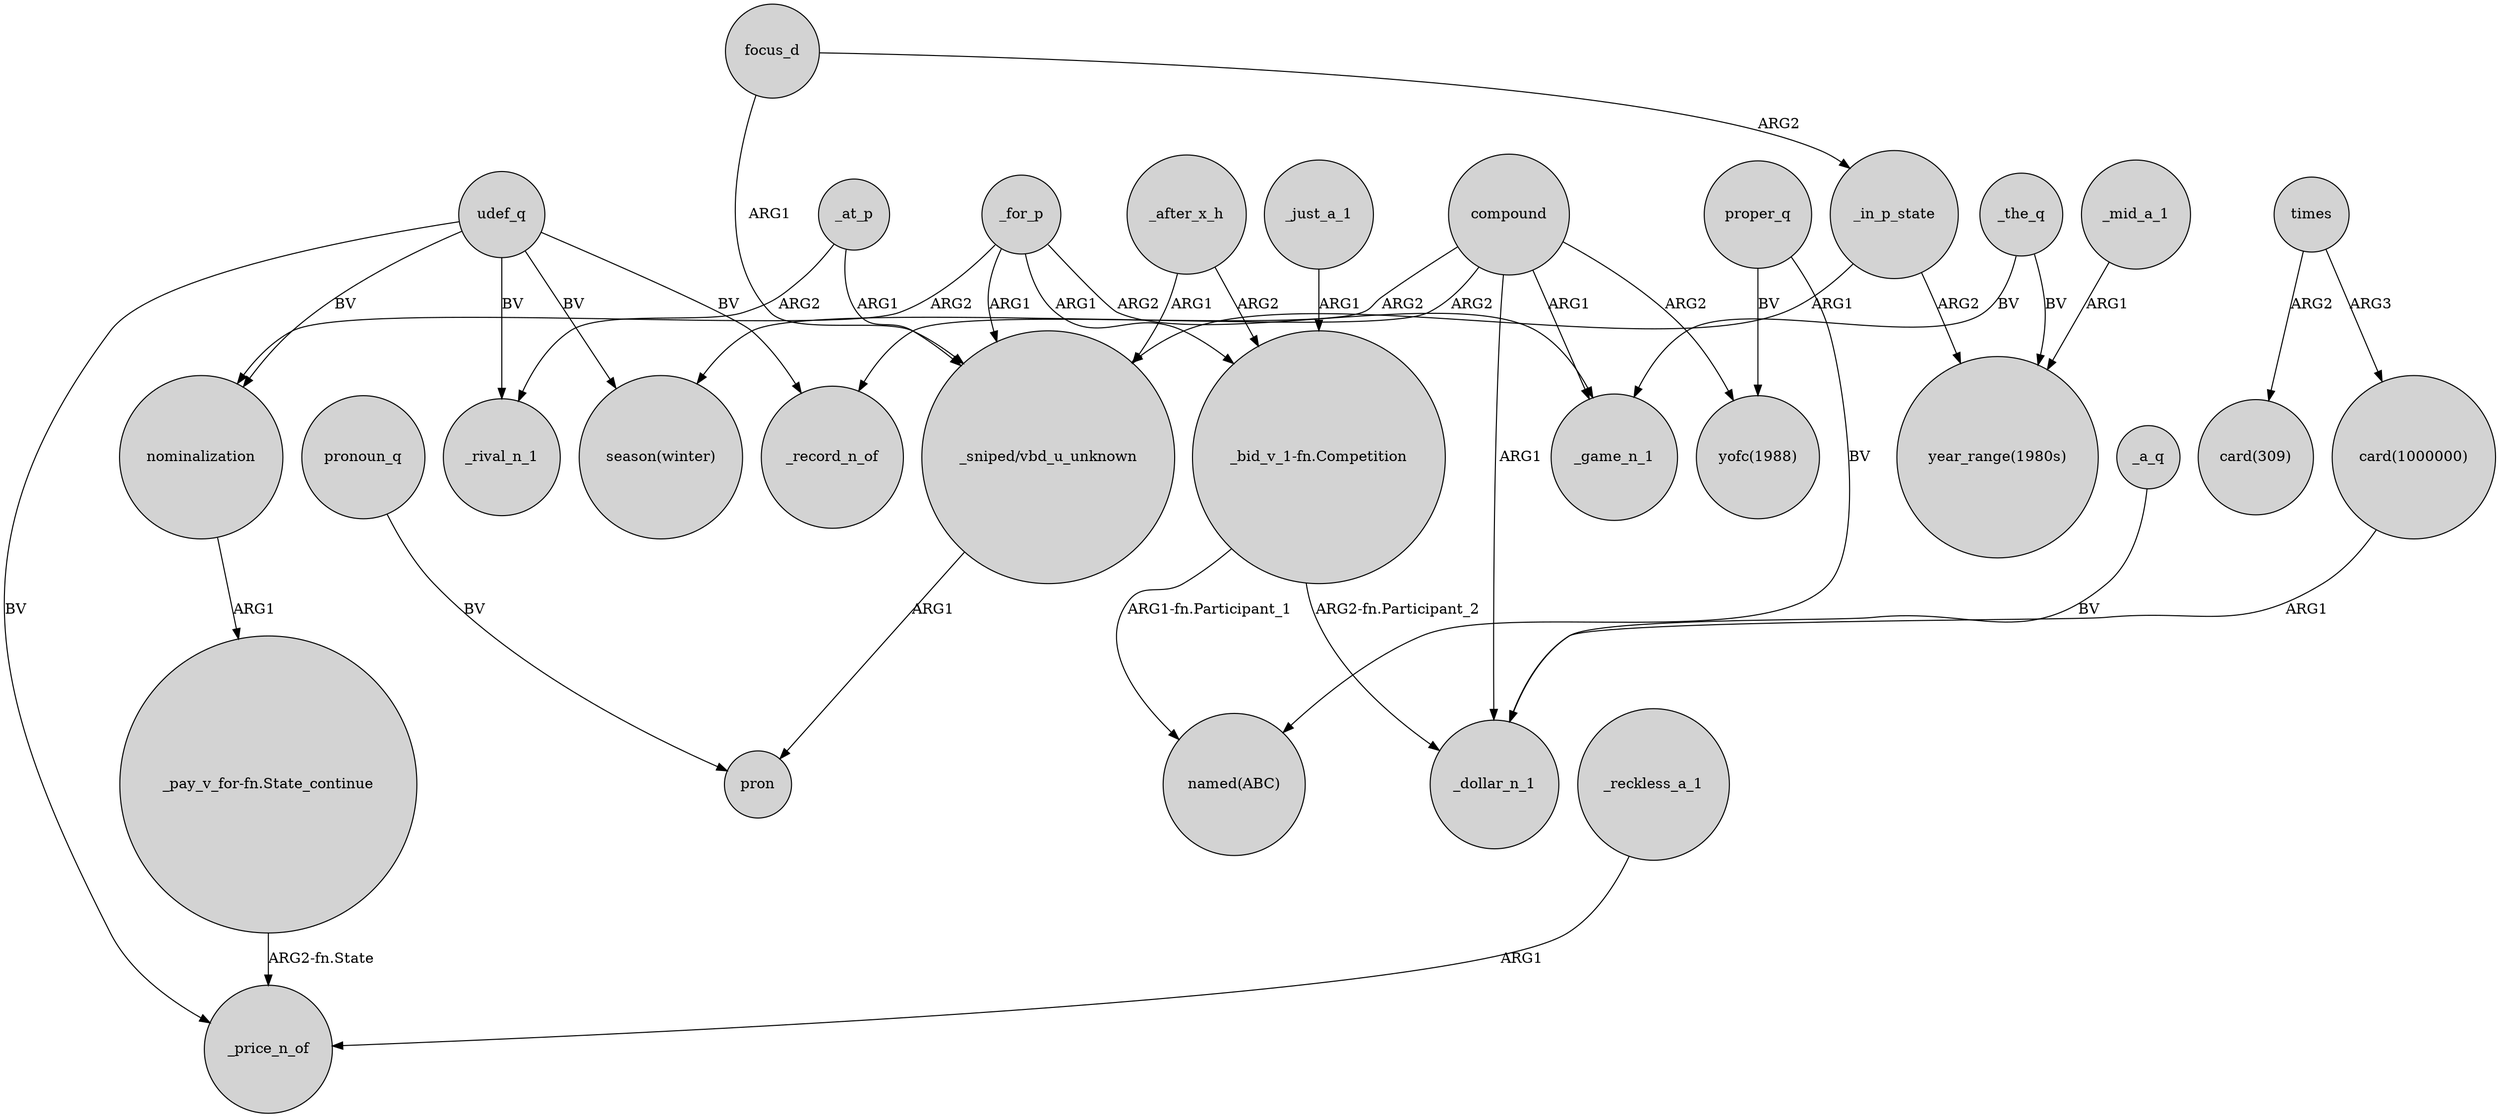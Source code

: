 digraph {
	node [shape=circle style=filled]
	focus_d -> _in_p_state [label=ARG2]
	nominalization -> "_pay_v_for-fn.State_continue" [label=ARG1]
	_a_q -> _dollar_n_1 [label=BV]
	udef_q -> _record_n_of [label=BV]
	_for_p -> "_sniped/vbd_u_unknown" [label=ARG1]
	compound -> _dollar_n_1 [label=ARG1]
	_reckless_a_1 -> _price_n_of [label=ARG1]
	udef_q -> _price_n_of [label=BV]
	"_bid_v_1-fn.Competition" -> _dollar_n_1 [label="ARG2-fn.Participant_2"]
	_mid_a_1 -> "year_range(1980s)" [label=ARG1]
	compound -> "yofc(1988)" [label=ARG2]
	udef_q -> nominalization [label=BV]
	times -> "card(1000000)" [label=ARG3]
	focus_d -> "_sniped/vbd_u_unknown" [label=ARG1]
	_for_p -> "_bid_v_1-fn.Competition" [label=ARG1]
	compound -> _record_n_of [label=ARG2]
	compound -> "season(winter)" [label=ARG2]
	_after_x_h -> "_sniped/vbd_u_unknown" [label=ARG1]
	_the_q -> "year_range(1980s)" [label=BV]
	pronoun_q -> pron [label=BV]
	_at_p -> _rival_n_1 [label=ARG2]
	"_pay_v_for-fn.State_continue" -> _price_n_of [label="ARG2-fn.State"]
	proper_q -> "named(ABC)" [label=BV]
	udef_q -> _rival_n_1 [label=BV]
	_for_p -> nominalization [label=ARG2]
	"card(1000000)" -> _dollar_n_1 [label=ARG1]
	_just_a_1 -> "_bid_v_1-fn.Competition" [label=ARG1]
	proper_q -> "yofc(1988)" [label=BV]
	compound -> _game_n_1 [label=ARG1]
	_at_p -> "_sniped/vbd_u_unknown" [label=ARG1]
	_in_p_state -> "_sniped/vbd_u_unknown" [label=ARG1]
	_in_p_state -> "year_range(1980s)" [label=ARG2]
	"_bid_v_1-fn.Competition" -> "named(ABC)" [label="ARG1-fn.Participant_1"]
	_the_q -> _game_n_1 [label=BV]
	udef_q -> "season(winter)" [label=BV]
	_after_x_h -> "_bid_v_1-fn.Competition" [label=ARG2]
	"_sniped/vbd_u_unknown" -> pron [label=ARG1]
	times -> "card(309)" [label=ARG2]
	_for_p -> _game_n_1 [label=ARG2]
}
